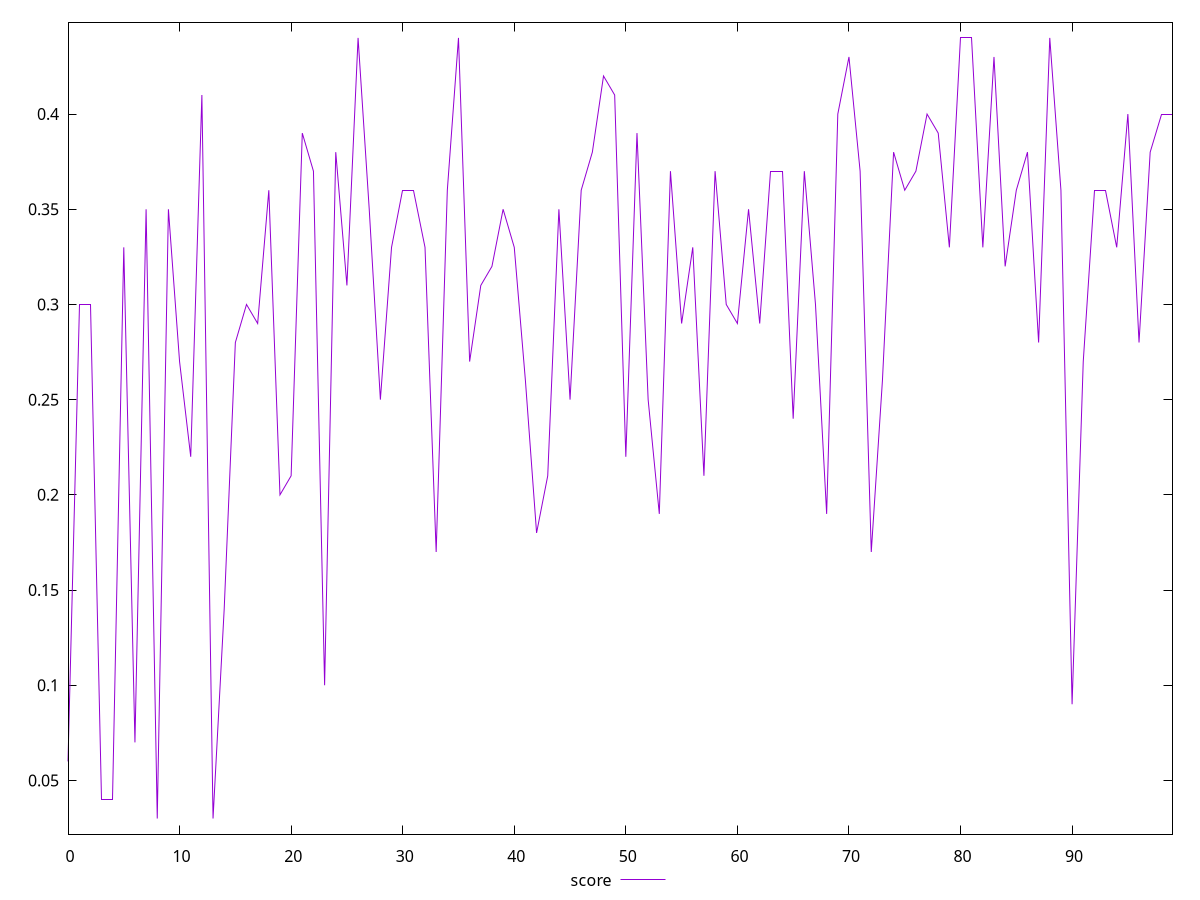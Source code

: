reset

$score <<EOF
0 0.06
1 0.3
2 0.3
3 0.04
4 0.04
5 0.33
6 0.07
7 0.35
8 0.03
9 0.35
10 0.27
11 0.22
12 0.41
13 0.03
14 0.14
15 0.28
16 0.3
17 0.29
18 0.36
19 0.2
20 0.21
21 0.39
22 0.37
23 0.1
24 0.38
25 0.31
26 0.44
27 0.35
28 0.25
29 0.33
30 0.36
31 0.36
32 0.33
33 0.17
34 0.36
35 0.44
36 0.27
37 0.31
38 0.32
39 0.35
40 0.33
41 0.26
42 0.18
43 0.21
44 0.35
45 0.25
46 0.36
47 0.38
48 0.42
49 0.41
50 0.22
51 0.39
52 0.25
53 0.19
54 0.37
55 0.29
56 0.33
57 0.21
58 0.37
59 0.3
60 0.29
61 0.35
62 0.29
63 0.37
64 0.37
65 0.24
66 0.37
67 0.3
68 0.19
69 0.4
70 0.43
71 0.37
72 0.17
73 0.26
74 0.38
75 0.36
76 0.37
77 0.4
78 0.39
79 0.33
80 0.44
81 0.44
82 0.33
83 0.43
84 0.32
85 0.36
86 0.38
87 0.28
88 0.44
89 0.36
90 0.09
91 0.27
92 0.36
93 0.36
94 0.33
95 0.4
96 0.28
97 0.38
98 0.4
99 0.4
EOF

set key outside below
set xrange [0:99]
set yrange [0.0218:0.4482]
set trange [0.0218:0.4482]
set terminal svg size 640, 500 enhanced background rgb 'white'
set output "report_00011_2021-02-09T10:53:21.242Z/estimated-input-latency/samples/pages+cached/score/values.svg"

plot $score title "score" with line

reset
